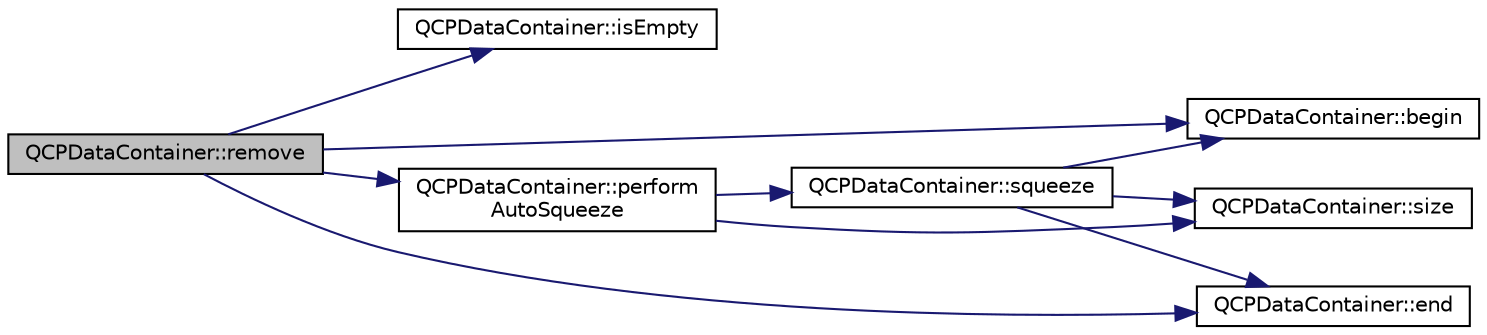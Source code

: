 digraph "QCPDataContainer::remove"
{
  edge [fontname="Helvetica",fontsize="10",labelfontname="Helvetica",labelfontsize="10"];
  node [fontname="Helvetica",fontsize="10",shape=record];
  rankdir="LR";
  Node141 [label="QCPDataContainer::remove",height=0.2,width=0.4,color="black", fillcolor="grey75", style="filled", fontcolor="black"];
  Node141 -> Node142 [color="midnightblue",fontsize="10",style="solid",fontname="Helvetica"];
  Node142 [label="QCPDataContainer::isEmpty",height=0.2,width=0.4,color="black", fillcolor="white", style="filled",URL="$class_q_c_p_data_container.html#a7bdebfccd2f9f84bf032882f9d6b00a8"];
  Node141 -> Node143 [color="midnightblue",fontsize="10",style="solid",fontname="Helvetica"];
  Node143 [label="QCPDataContainer::begin",height=0.2,width=0.4,color="black", fillcolor="white", style="filled",URL="$class_q_c_p_data_container.html#a80032518413ab8f418f7c81182fd06cb"];
  Node141 -> Node144 [color="midnightblue",fontsize="10",style="solid",fontname="Helvetica"];
  Node144 [label="QCPDataContainer::end",height=0.2,width=0.4,color="black", fillcolor="white", style="filled",URL="$class_q_c_p_data_container.html#acf66dfad83fe041380f5e0491e7676f2"];
  Node141 -> Node145 [color="midnightblue",fontsize="10",style="solid",fontname="Helvetica"];
  Node145 [label="QCPDataContainer::perform\lAutoSqueeze",height=0.2,width=0.4,color="black", fillcolor="white", style="filled",URL="$class_q_c_p_data_container.html#a83c25ac14be1c920df85e797ee75c982"];
  Node145 -> Node146 [color="midnightblue",fontsize="10",style="solid",fontname="Helvetica"];
  Node146 [label="QCPDataContainer::size",height=0.2,width=0.4,color="black", fillcolor="white", style="filled",URL="$class_q_c_p_data_container.html#a8e9b262c739672e13472d0d45b720258"];
  Node145 -> Node147 [color="midnightblue",fontsize="10",style="solid",fontname="Helvetica"];
  Node147 [label="QCPDataContainer::squeeze",height=0.2,width=0.4,color="black", fillcolor="white", style="filled",URL="$class_q_c_p_data_container.html#a82fcc511def22287fc62579d0706387c"];
  Node147 -> Node143 [color="midnightblue",fontsize="10",style="solid",fontname="Helvetica"];
  Node147 -> Node144 [color="midnightblue",fontsize="10",style="solid",fontname="Helvetica"];
  Node147 -> Node146 [color="midnightblue",fontsize="10",style="solid",fontname="Helvetica"];
}
